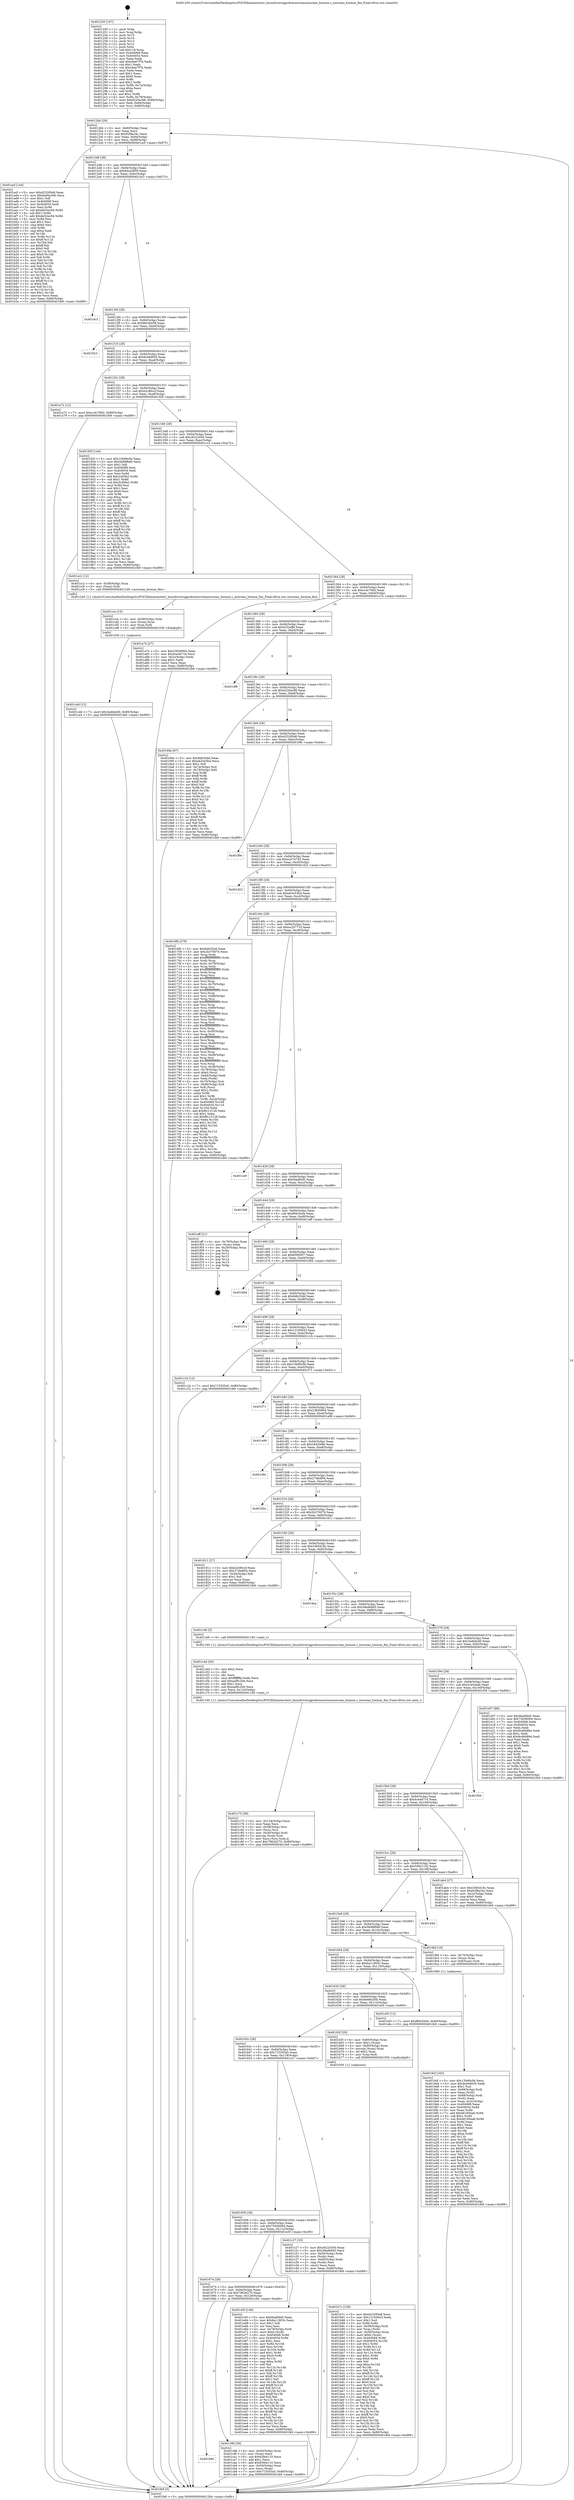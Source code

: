 digraph "0x401250" {
  label = "0x401250 (/mnt/c/Users/mathe/Desktop/tcc/POCII/binaries/extr_linuxdriversgpudrmnouveaunouveau_hwmon.c_nouveau_hwmon_fini_Final-ollvm.out::main(0))"
  labelloc = "t"
  node[shape=record]

  Entry [label="",width=0.3,height=0.3,shape=circle,fillcolor=black,style=filled]
  "0x4012bb" [label="{
     0x4012bb [29]\l
     | [instrs]\l
     &nbsp;&nbsp;0x4012bb \<+3\>: mov -0x80(%rbp),%eax\l
     &nbsp;&nbsp;0x4012be \<+2\>: mov %eax,%ecx\l
     &nbsp;&nbsp;0x4012c0 \<+6\>: sub $0x92f8a34c,%ecx\l
     &nbsp;&nbsp;0x4012c6 \<+6\>: mov %eax,-0x94(%rbp)\l
     &nbsp;&nbsp;0x4012cc \<+6\>: mov %ecx,-0x98(%rbp)\l
     &nbsp;&nbsp;0x4012d2 \<+6\>: je 0000000000401acf \<main+0x87f\>\l
  }"]
  "0x401acf" [label="{
     0x401acf [144]\l
     | [instrs]\l
     &nbsp;&nbsp;0x401acf \<+5\>: mov $0xd23295e8,%eax\l
     &nbsp;&nbsp;0x401ad4 \<+5\>: mov $0x6e66a30b,%ecx\l
     &nbsp;&nbsp;0x401ad9 \<+2\>: mov $0x1,%dl\l
     &nbsp;&nbsp;0x401adb \<+7\>: mov 0x404068,%esi\l
     &nbsp;&nbsp;0x401ae2 \<+7\>: mov 0x404054,%edi\l
     &nbsp;&nbsp;0x401ae9 \<+3\>: mov %esi,%r8d\l
     &nbsp;&nbsp;0x401aec \<+7\>: sub $0xde52ec94,%r8d\l
     &nbsp;&nbsp;0x401af3 \<+4\>: sub $0x1,%r8d\l
     &nbsp;&nbsp;0x401af7 \<+7\>: add $0xde52ec94,%r8d\l
     &nbsp;&nbsp;0x401afe \<+4\>: imul %r8d,%esi\l
     &nbsp;&nbsp;0x401b02 \<+3\>: and $0x1,%esi\l
     &nbsp;&nbsp;0x401b05 \<+3\>: cmp $0x0,%esi\l
     &nbsp;&nbsp;0x401b08 \<+4\>: sete %r9b\l
     &nbsp;&nbsp;0x401b0c \<+3\>: cmp $0xa,%edi\l
     &nbsp;&nbsp;0x401b0f \<+4\>: setl %r10b\l
     &nbsp;&nbsp;0x401b13 \<+3\>: mov %r9b,%r11b\l
     &nbsp;&nbsp;0x401b16 \<+4\>: xor $0xff,%r11b\l
     &nbsp;&nbsp;0x401b1a \<+3\>: mov %r10b,%bl\l
     &nbsp;&nbsp;0x401b1d \<+3\>: xor $0xff,%bl\l
     &nbsp;&nbsp;0x401b20 \<+3\>: xor $0x0,%dl\l
     &nbsp;&nbsp;0x401b23 \<+3\>: mov %r11b,%r14b\l
     &nbsp;&nbsp;0x401b26 \<+4\>: and $0x0,%r14b\l
     &nbsp;&nbsp;0x401b2a \<+3\>: and %dl,%r9b\l
     &nbsp;&nbsp;0x401b2d \<+3\>: mov %bl,%r15b\l
     &nbsp;&nbsp;0x401b30 \<+4\>: and $0x0,%r15b\l
     &nbsp;&nbsp;0x401b34 \<+3\>: and %dl,%r10b\l
     &nbsp;&nbsp;0x401b37 \<+3\>: or %r9b,%r14b\l
     &nbsp;&nbsp;0x401b3a \<+3\>: or %r10b,%r15b\l
     &nbsp;&nbsp;0x401b3d \<+3\>: xor %r15b,%r14b\l
     &nbsp;&nbsp;0x401b40 \<+3\>: or %bl,%r11b\l
     &nbsp;&nbsp;0x401b43 \<+4\>: xor $0xff,%r11b\l
     &nbsp;&nbsp;0x401b47 \<+3\>: or $0x0,%dl\l
     &nbsp;&nbsp;0x401b4a \<+3\>: and %dl,%r11b\l
     &nbsp;&nbsp;0x401b4d \<+3\>: or %r11b,%r14b\l
     &nbsp;&nbsp;0x401b50 \<+4\>: test $0x1,%r14b\l
     &nbsp;&nbsp;0x401b54 \<+3\>: cmovne %ecx,%eax\l
     &nbsp;&nbsp;0x401b57 \<+3\>: mov %eax,-0x80(%rbp)\l
     &nbsp;&nbsp;0x401b5a \<+5\>: jmp 0000000000401fe9 \<main+0xd99\>\l
  }"]
  "0x4012d8" [label="{
     0x4012d8 [28]\l
     | [instrs]\l
     &nbsp;&nbsp;0x4012d8 \<+5\>: jmp 00000000004012dd \<main+0x8d\>\l
     &nbsp;&nbsp;0x4012dd \<+6\>: mov -0x94(%rbp),%eax\l
     &nbsp;&nbsp;0x4012e3 \<+5\>: sub $0x94ea3859,%eax\l
     &nbsp;&nbsp;0x4012e8 \<+6\>: mov %eax,-0x9c(%rbp)\l
     &nbsp;&nbsp;0x4012ee \<+6\>: je 0000000000401dc3 \<main+0xb73\>\l
  }"]
  Exit [label="",width=0.3,height=0.3,shape=circle,fillcolor=black,style=filled,peripheries=2]
  "0x401dc3" [label="{
     0x401dc3\l
  }", style=dashed]
  "0x4012f4" [label="{
     0x4012f4 [28]\l
     | [instrs]\l
     &nbsp;&nbsp;0x4012f4 \<+5\>: jmp 00000000004012f9 \<main+0xa9\>\l
     &nbsp;&nbsp;0x4012f9 \<+6\>: mov -0x94(%rbp),%eax\l
     &nbsp;&nbsp;0x4012ff \<+5\>: sub $0x98c3b458,%eax\l
     &nbsp;&nbsp;0x401304 \<+6\>: mov %eax,-0xa0(%rbp)\l
     &nbsp;&nbsp;0x40130a \<+6\>: je 0000000000401923 \<main+0x6d3\>\l
  }"]
  "0x401cdd" [label="{
     0x401cdd [12]\l
     | [instrs]\l
     &nbsp;&nbsp;0x401cdd \<+7\>: movl $0x3a4bdcd0,-0x80(%rbp)\l
     &nbsp;&nbsp;0x401ce4 \<+5\>: jmp 0000000000401fe9 \<main+0xd99\>\l
  }"]
  "0x401923" [label="{
     0x401923\l
  }", style=dashed]
  "0x401310" [label="{
     0x401310 [28]\l
     | [instrs]\l
     &nbsp;&nbsp;0x401310 \<+5\>: jmp 0000000000401315 \<main+0xc5\>\l
     &nbsp;&nbsp;0x401315 \<+6\>: mov -0x94(%rbp),%eax\l
     &nbsp;&nbsp;0x40131b \<+5\>: sub $0x9ce9d930,%eax\l
     &nbsp;&nbsp;0x401320 \<+6\>: mov %eax,-0xa4(%rbp)\l
     &nbsp;&nbsp;0x401326 \<+6\>: je 0000000000401a72 \<main+0x822\>\l
  }"]
  "0x401cce" [label="{
     0x401cce [15]\l
     | [instrs]\l
     &nbsp;&nbsp;0x401cce \<+4\>: mov -0x58(%rbp),%rax\l
     &nbsp;&nbsp;0x401cd2 \<+3\>: mov (%rax),%rax\l
     &nbsp;&nbsp;0x401cd5 \<+3\>: mov %rax,%rdi\l
     &nbsp;&nbsp;0x401cd8 \<+5\>: call 0000000000401030 \<free@plt\>\l
     | [calls]\l
     &nbsp;&nbsp;0x401030 \{1\} (unknown)\l
  }"]
  "0x401a72" [label="{
     0x401a72 [12]\l
     | [instrs]\l
     &nbsp;&nbsp;0x401a72 \<+7\>: movl $0xcc4c7682,-0x80(%rbp)\l
     &nbsp;&nbsp;0x401a79 \<+5\>: jmp 0000000000401fe9 \<main+0xd99\>\l
  }"]
  "0x40132c" [label="{
     0x40132c [28]\l
     | [instrs]\l
     &nbsp;&nbsp;0x40132c \<+5\>: jmp 0000000000401331 \<main+0xe1\>\l
     &nbsp;&nbsp;0x401331 \<+6\>: mov -0x94(%rbp),%eax\l
     &nbsp;&nbsp;0x401337 \<+5\>: sub $0xb2c80ccf,%eax\l
     &nbsp;&nbsp;0x40133c \<+6\>: mov %eax,-0xa8(%rbp)\l
     &nbsp;&nbsp;0x401342 \<+6\>: je 000000000040192f \<main+0x6df\>\l
  }"]
  "0x401690" [label="{
     0x401690\l
  }", style=dashed]
  "0x40192f" [label="{
     0x40192f [144]\l
     | [instrs]\l
     &nbsp;&nbsp;0x40192f \<+5\>: mov $0x13b99c0b,%eax\l
     &nbsp;&nbsp;0x401934 \<+5\>: mov $0x5b99fb66,%ecx\l
     &nbsp;&nbsp;0x401939 \<+2\>: mov $0x1,%dl\l
     &nbsp;&nbsp;0x40193b \<+7\>: mov 0x404068,%esi\l
     &nbsp;&nbsp;0x401942 \<+7\>: mov 0x404054,%edi\l
     &nbsp;&nbsp;0x401949 \<+3\>: mov %esi,%r8d\l
     &nbsp;&nbsp;0x40194c \<+7\>: add $0x2cd5fa2,%r8d\l
     &nbsp;&nbsp;0x401953 \<+4\>: sub $0x1,%r8d\l
     &nbsp;&nbsp;0x401957 \<+7\>: sub $0x2cd5fa2,%r8d\l
     &nbsp;&nbsp;0x40195e \<+4\>: imul %r8d,%esi\l
     &nbsp;&nbsp;0x401962 \<+3\>: and $0x1,%esi\l
     &nbsp;&nbsp;0x401965 \<+3\>: cmp $0x0,%esi\l
     &nbsp;&nbsp;0x401968 \<+4\>: sete %r9b\l
     &nbsp;&nbsp;0x40196c \<+3\>: cmp $0xa,%edi\l
     &nbsp;&nbsp;0x40196f \<+4\>: setl %r10b\l
     &nbsp;&nbsp;0x401973 \<+3\>: mov %r9b,%r11b\l
     &nbsp;&nbsp;0x401976 \<+4\>: xor $0xff,%r11b\l
     &nbsp;&nbsp;0x40197a \<+3\>: mov %r10b,%bl\l
     &nbsp;&nbsp;0x40197d \<+3\>: xor $0xff,%bl\l
     &nbsp;&nbsp;0x401980 \<+3\>: xor $0x1,%dl\l
     &nbsp;&nbsp;0x401983 \<+3\>: mov %r11b,%r14b\l
     &nbsp;&nbsp;0x401986 \<+4\>: and $0xff,%r14b\l
     &nbsp;&nbsp;0x40198a \<+3\>: and %dl,%r9b\l
     &nbsp;&nbsp;0x40198d \<+3\>: mov %bl,%r15b\l
     &nbsp;&nbsp;0x401990 \<+4\>: and $0xff,%r15b\l
     &nbsp;&nbsp;0x401994 \<+3\>: and %dl,%r10b\l
     &nbsp;&nbsp;0x401997 \<+3\>: or %r9b,%r14b\l
     &nbsp;&nbsp;0x40199a \<+3\>: or %r10b,%r15b\l
     &nbsp;&nbsp;0x40199d \<+3\>: xor %r15b,%r14b\l
     &nbsp;&nbsp;0x4019a0 \<+3\>: or %bl,%r11b\l
     &nbsp;&nbsp;0x4019a3 \<+4\>: xor $0xff,%r11b\l
     &nbsp;&nbsp;0x4019a7 \<+3\>: or $0x1,%dl\l
     &nbsp;&nbsp;0x4019aa \<+3\>: and %dl,%r11b\l
     &nbsp;&nbsp;0x4019ad \<+3\>: or %r11b,%r14b\l
     &nbsp;&nbsp;0x4019b0 \<+4\>: test $0x1,%r14b\l
     &nbsp;&nbsp;0x4019b4 \<+3\>: cmovne %ecx,%eax\l
     &nbsp;&nbsp;0x4019b7 \<+3\>: mov %eax,-0x80(%rbp)\l
     &nbsp;&nbsp;0x4019ba \<+5\>: jmp 0000000000401fe9 \<main+0xd99\>\l
  }"]
  "0x401348" [label="{
     0x401348 [28]\l
     | [instrs]\l
     &nbsp;&nbsp;0x401348 \<+5\>: jmp 000000000040134d \<main+0xfd\>\l
     &nbsp;&nbsp;0x40134d \<+6\>: mov -0x94(%rbp),%eax\l
     &nbsp;&nbsp;0x401353 \<+5\>: sub $0xc6223450,%eax\l
     &nbsp;&nbsp;0x401358 \<+6\>: mov %eax,-0xac(%rbp)\l
     &nbsp;&nbsp;0x40135e \<+6\>: je 0000000000401cc2 \<main+0xa72\>\l
  }"]
  "0x401c9b" [label="{
     0x401c9b [39]\l
     | [instrs]\l
     &nbsp;&nbsp;0x401c9b \<+4\>: mov -0x50(%rbp),%rax\l
     &nbsp;&nbsp;0x401c9f \<+2\>: mov (%rax),%ecx\l
     &nbsp;&nbsp;0x401ca1 \<+6\>: sub $0x63fe4110,%ecx\l
     &nbsp;&nbsp;0x401ca7 \<+3\>: add $0x1,%ecx\l
     &nbsp;&nbsp;0x401caa \<+6\>: add $0x63fe4110,%ecx\l
     &nbsp;&nbsp;0x401cb0 \<+4\>: mov -0x50(%rbp),%rax\l
     &nbsp;&nbsp;0x401cb4 \<+2\>: mov %ecx,(%rax)\l
     &nbsp;&nbsp;0x401cb6 \<+7\>: movl $0x715555a5,-0x80(%rbp)\l
     &nbsp;&nbsp;0x401cbd \<+5\>: jmp 0000000000401fe9 \<main+0xd99\>\l
  }"]
  "0x401cc2" [label="{
     0x401cc2 [12]\l
     | [instrs]\l
     &nbsp;&nbsp;0x401cc2 \<+4\>: mov -0x58(%rbp),%rax\l
     &nbsp;&nbsp;0x401cc6 \<+3\>: mov (%rax),%rdi\l
     &nbsp;&nbsp;0x401cc9 \<+5\>: call 0000000000401240 \<nouveau_hwmon_fini\>\l
     | [calls]\l
     &nbsp;&nbsp;0x401240 \{1\} (/mnt/c/Users/mathe/Desktop/tcc/POCII/binaries/extr_linuxdriversgpudrmnouveaunouveau_hwmon.c_nouveau_hwmon_fini_Final-ollvm.out::nouveau_hwmon_fini)\l
  }"]
  "0x401364" [label="{
     0x401364 [28]\l
     | [instrs]\l
     &nbsp;&nbsp;0x401364 \<+5\>: jmp 0000000000401369 \<main+0x119\>\l
     &nbsp;&nbsp;0x401369 \<+6\>: mov -0x94(%rbp),%eax\l
     &nbsp;&nbsp;0x40136f \<+5\>: sub $0xcc4c7682,%eax\l
     &nbsp;&nbsp;0x401374 \<+6\>: mov %eax,-0xb0(%rbp)\l
     &nbsp;&nbsp;0x40137a \<+6\>: je 0000000000401a7e \<main+0x82e\>\l
  }"]
  "0x401674" [label="{
     0x401674 [28]\l
     | [instrs]\l
     &nbsp;&nbsp;0x401674 \<+5\>: jmp 0000000000401679 \<main+0x429\>\l
     &nbsp;&nbsp;0x401679 \<+6\>: mov -0x94(%rbp),%eax\l
     &nbsp;&nbsp;0x40167f \<+5\>: sub $0x7963d270,%eax\l
     &nbsp;&nbsp;0x401684 \<+6\>: mov %eax,-0x120(%rbp)\l
     &nbsp;&nbsp;0x40168a \<+6\>: je 0000000000401c9b \<main+0xa4b\>\l
  }"]
  "0x401a7e" [label="{
     0x401a7e [27]\l
     | [instrs]\l
     &nbsp;&nbsp;0x401a7e \<+5\>: mov $0x2383690d,%eax\l
     &nbsp;&nbsp;0x401a83 \<+5\>: mov $0x4ce4d716,%ecx\l
     &nbsp;&nbsp;0x401a88 \<+3\>: mov -0x2c(%rbp),%edx\l
     &nbsp;&nbsp;0x401a8b \<+3\>: cmp $0x1,%edx\l
     &nbsp;&nbsp;0x401a8e \<+3\>: cmovl %ecx,%eax\l
     &nbsp;&nbsp;0x401a91 \<+3\>: mov %eax,-0x80(%rbp)\l
     &nbsp;&nbsp;0x401a94 \<+5\>: jmp 0000000000401fe9 \<main+0xd99\>\l
  }"]
  "0x401380" [label="{
     0x401380 [28]\l
     | [instrs]\l
     &nbsp;&nbsp;0x401380 \<+5\>: jmp 0000000000401385 \<main+0x135\>\l
     &nbsp;&nbsp;0x401385 \<+6\>: mov -0x94(%rbp),%eax\l
     &nbsp;&nbsp;0x40138b \<+5\>: sub $0xd1f2effe,%eax\l
     &nbsp;&nbsp;0x401390 \<+6\>: mov %eax,-0xb4(%rbp)\l
     &nbsp;&nbsp;0x401396 \<+6\>: je 0000000000401df6 \<main+0xba6\>\l
  }"]
  "0x401e5f" [label="{
     0x401e5f [148]\l
     | [instrs]\l
     &nbsp;&nbsp;0x401e5f \<+5\>: mov $0xf4adf4d5,%eax\l
     &nbsp;&nbsp;0x401e64 \<+5\>: mov $0x6a11903c,%ecx\l
     &nbsp;&nbsp;0x401e69 \<+2\>: mov $0x1,%dl\l
     &nbsp;&nbsp;0x401e6b \<+2\>: xor %esi,%esi\l
     &nbsp;&nbsp;0x401e6d \<+4\>: mov -0x78(%rbp),%rdi\l
     &nbsp;&nbsp;0x401e71 \<+6\>: movl $0x0,(%rdi)\l
     &nbsp;&nbsp;0x401e77 \<+8\>: mov 0x404068,%r8d\l
     &nbsp;&nbsp;0x401e7f \<+8\>: mov 0x404054,%r9d\l
     &nbsp;&nbsp;0x401e87 \<+3\>: sub $0x1,%esi\l
     &nbsp;&nbsp;0x401e8a \<+3\>: mov %r8d,%r10d\l
     &nbsp;&nbsp;0x401e8d \<+3\>: add %esi,%r10d\l
     &nbsp;&nbsp;0x401e90 \<+4\>: imul %r10d,%r8d\l
     &nbsp;&nbsp;0x401e94 \<+4\>: and $0x1,%r8d\l
     &nbsp;&nbsp;0x401e98 \<+4\>: cmp $0x0,%r8d\l
     &nbsp;&nbsp;0x401e9c \<+4\>: sete %r11b\l
     &nbsp;&nbsp;0x401ea0 \<+4\>: cmp $0xa,%r9d\l
     &nbsp;&nbsp;0x401ea4 \<+3\>: setl %bl\l
     &nbsp;&nbsp;0x401ea7 \<+3\>: mov %r11b,%r14b\l
     &nbsp;&nbsp;0x401eaa \<+4\>: xor $0xff,%r14b\l
     &nbsp;&nbsp;0x401eae \<+3\>: mov %bl,%r15b\l
     &nbsp;&nbsp;0x401eb1 \<+4\>: xor $0xff,%r15b\l
     &nbsp;&nbsp;0x401eb5 \<+3\>: xor $0x1,%dl\l
     &nbsp;&nbsp;0x401eb8 \<+3\>: mov %r14b,%r12b\l
     &nbsp;&nbsp;0x401ebb \<+4\>: and $0xff,%r12b\l
     &nbsp;&nbsp;0x401ebf \<+3\>: and %dl,%r11b\l
     &nbsp;&nbsp;0x401ec2 \<+3\>: mov %r15b,%r13b\l
     &nbsp;&nbsp;0x401ec5 \<+4\>: and $0xff,%r13b\l
     &nbsp;&nbsp;0x401ec9 \<+2\>: and %dl,%bl\l
     &nbsp;&nbsp;0x401ecb \<+3\>: or %r11b,%r12b\l
     &nbsp;&nbsp;0x401ece \<+3\>: or %bl,%r13b\l
     &nbsp;&nbsp;0x401ed1 \<+3\>: xor %r13b,%r12b\l
     &nbsp;&nbsp;0x401ed4 \<+3\>: or %r15b,%r14b\l
     &nbsp;&nbsp;0x401ed7 \<+4\>: xor $0xff,%r14b\l
     &nbsp;&nbsp;0x401edb \<+3\>: or $0x1,%dl\l
     &nbsp;&nbsp;0x401ede \<+3\>: and %dl,%r14b\l
     &nbsp;&nbsp;0x401ee1 \<+3\>: or %r14b,%r12b\l
     &nbsp;&nbsp;0x401ee4 \<+4\>: test $0x1,%r12b\l
     &nbsp;&nbsp;0x401ee8 \<+3\>: cmovne %ecx,%eax\l
     &nbsp;&nbsp;0x401eeb \<+3\>: mov %eax,-0x80(%rbp)\l
     &nbsp;&nbsp;0x401eee \<+5\>: jmp 0000000000401fe9 \<main+0xd99\>\l
  }"]
  "0x401df6" [label="{
     0x401df6\l
  }", style=dashed]
  "0x40139c" [label="{
     0x40139c [28]\l
     | [instrs]\l
     &nbsp;&nbsp;0x40139c \<+5\>: jmp 00000000004013a1 \<main+0x151\>\l
     &nbsp;&nbsp;0x4013a1 \<+6\>: mov -0x94(%rbp),%eax\l
     &nbsp;&nbsp;0x4013a7 \<+5\>: sub $0xd220ac98,%eax\l
     &nbsp;&nbsp;0x4013ac \<+6\>: mov %eax,-0xb8(%rbp)\l
     &nbsp;&nbsp;0x4013b2 \<+6\>: je 000000000040169a \<main+0x44a\>\l
  }"]
  "0x401c75" [label="{
     0x401c75 [38]\l
     | [instrs]\l
     &nbsp;&nbsp;0x401c75 \<+6\>: mov -0x124(%rbp),%ecx\l
     &nbsp;&nbsp;0x401c7b \<+3\>: imul %eax,%ecx\l
     &nbsp;&nbsp;0x401c7e \<+4\>: mov -0x58(%rbp),%rsi\l
     &nbsp;&nbsp;0x401c82 \<+3\>: mov (%rsi),%rsi\l
     &nbsp;&nbsp;0x401c85 \<+4\>: mov -0x50(%rbp),%rdi\l
     &nbsp;&nbsp;0x401c89 \<+3\>: movslq (%rdi),%rdi\l
     &nbsp;&nbsp;0x401c8c \<+3\>: mov %ecx,(%rsi,%rdi,4)\l
     &nbsp;&nbsp;0x401c8f \<+7\>: movl $0x7963d270,-0x80(%rbp)\l
     &nbsp;&nbsp;0x401c96 \<+5\>: jmp 0000000000401fe9 \<main+0xd99\>\l
  }"]
  "0x40169a" [label="{
     0x40169a [97]\l
     | [instrs]\l
     &nbsp;&nbsp;0x40169a \<+5\>: mov $0x8db35dd,%eax\l
     &nbsp;&nbsp;0x40169f \<+5\>: mov $0xeb3c03b4,%ecx\l
     &nbsp;&nbsp;0x4016a4 \<+2\>: mov $0x1,%dl\l
     &nbsp;&nbsp;0x4016a6 \<+4\>: mov -0x7a(%rbp),%sil\l
     &nbsp;&nbsp;0x4016aa \<+4\>: mov -0x79(%rbp),%dil\l
     &nbsp;&nbsp;0x4016ae \<+3\>: mov %sil,%r8b\l
     &nbsp;&nbsp;0x4016b1 \<+4\>: xor $0xff,%r8b\l
     &nbsp;&nbsp;0x4016b5 \<+3\>: mov %dil,%r9b\l
     &nbsp;&nbsp;0x4016b8 \<+4\>: xor $0xff,%r9b\l
     &nbsp;&nbsp;0x4016bc \<+3\>: xor $0x0,%dl\l
     &nbsp;&nbsp;0x4016bf \<+3\>: mov %r8b,%r10b\l
     &nbsp;&nbsp;0x4016c2 \<+4\>: and $0x0,%r10b\l
     &nbsp;&nbsp;0x4016c6 \<+3\>: and %dl,%sil\l
     &nbsp;&nbsp;0x4016c9 \<+3\>: mov %r9b,%r11b\l
     &nbsp;&nbsp;0x4016cc \<+4\>: and $0x0,%r11b\l
     &nbsp;&nbsp;0x4016d0 \<+3\>: and %dl,%dil\l
     &nbsp;&nbsp;0x4016d3 \<+3\>: or %sil,%r10b\l
     &nbsp;&nbsp;0x4016d6 \<+3\>: or %dil,%r11b\l
     &nbsp;&nbsp;0x4016d9 \<+3\>: xor %r11b,%r10b\l
     &nbsp;&nbsp;0x4016dc \<+3\>: or %r9b,%r8b\l
     &nbsp;&nbsp;0x4016df \<+4\>: xor $0xff,%r8b\l
     &nbsp;&nbsp;0x4016e3 \<+3\>: or $0x0,%dl\l
     &nbsp;&nbsp;0x4016e6 \<+3\>: and %dl,%r8b\l
     &nbsp;&nbsp;0x4016e9 \<+3\>: or %r8b,%r10b\l
     &nbsp;&nbsp;0x4016ec \<+4\>: test $0x1,%r10b\l
     &nbsp;&nbsp;0x4016f0 \<+3\>: cmovne %ecx,%eax\l
     &nbsp;&nbsp;0x4016f3 \<+3\>: mov %eax,-0x80(%rbp)\l
     &nbsp;&nbsp;0x4016f6 \<+5\>: jmp 0000000000401fe9 \<main+0xd99\>\l
  }"]
  "0x4013b8" [label="{
     0x4013b8 [28]\l
     | [instrs]\l
     &nbsp;&nbsp;0x4013b8 \<+5\>: jmp 00000000004013bd \<main+0x16d\>\l
     &nbsp;&nbsp;0x4013bd \<+6\>: mov -0x94(%rbp),%eax\l
     &nbsp;&nbsp;0x4013c3 \<+5\>: sub $0xd23295e8,%eax\l
     &nbsp;&nbsp;0x4013c8 \<+6\>: mov %eax,-0xbc(%rbp)\l
     &nbsp;&nbsp;0x4013ce \<+6\>: je 0000000000401f9e \<main+0xd4e\>\l
  }"]
  "0x401fe9" [label="{
     0x401fe9 [5]\l
     | [instrs]\l
     &nbsp;&nbsp;0x401fe9 \<+5\>: jmp 00000000004012bb \<main+0x6b\>\l
  }"]
  "0x401250" [label="{
     0x401250 [107]\l
     | [instrs]\l
     &nbsp;&nbsp;0x401250 \<+1\>: push %rbp\l
     &nbsp;&nbsp;0x401251 \<+3\>: mov %rsp,%rbp\l
     &nbsp;&nbsp;0x401254 \<+2\>: push %r15\l
     &nbsp;&nbsp;0x401256 \<+2\>: push %r14\l
     &nbsp;&nbsp;0x401258 \<+2\>: push %r13\l
     &nbsp;&nbsp;0x40125a \<+2\>: push %r12\l
     &nbsp;&nbsp;0x40125c \<+1\>: push %rbx\l
     &nbsp;&nbsp;0x40125d \<+7\>: sub $0x118,%rsp\l
     &nbsp;&nbsp;0x401264 \<+7\>: mov 0x404068,%eax\l
     &nbsp;&nbsp;0x40126b \<+7\>: mov 0x404054,%ecx\l
     &nbsp;&nbsp;0x401272 \<+2\>: mov %eax,%edx\l
     &nbsp;&nbsp;0x401274 \<+6\>: add $0xcbee7f7b,%edx\l
     &nbsp;&nbsp;0x40127a \<+3\>: sub $0x1,%edx\l
     &nbsp;&nbsp;0x40127d \<+6\>: sub $0xcbee7f7b,%edx\l
     &nbsp;&nbsp;0x401283 \<+3\>: imul %edx,%eax\l
     &nbsp;&nbsp;0x401286 \<+3\>: and $0x1,%eax\l
     &nbsp;&nbsp;0x401289 \<+3\>: cmp $0x0,%eax\l
     &nbsp;&nbsp;0x40128c \<+4\>: sete %r8b\l
     &nbsp;&nbsp;0x401290 \<+4\>: and $0x1,%r8b\l
     &nbsp;&nbsp;0x401294 \<+4\>: mov %r8b,-0x7a(%rbp)\l
     &nbsp;&nbsp;0x401298 \<+3\>: cmp $0xa,%ecx\l
     &nbsp;&nbsp;0x40129b \<+4\>: setl %r8b\l
     &nbsp;&nbsp;0x40129f \<+4\>: and $0x1,%r8b\l
     &nbsp;&nbsp;0x4012a3 \<+4\>: mov %r8b,-0x79(%rbp)\l
     &nbsp;&nbsp;0x4012a7 \<+7\>: movl $0xd220ac98,-0x80(%rbp)\l
     &nbsp;&nbsp;0x4012ae \<+6\>: mov %edi,-0x84(%rbp)\l
     &nbsp;&nbsp;0x4012b4 \<+7\>: mov %rsi,-0x90(%rbp)\l
  }"]
  "0x401c4d" [label="{
     0x401c4d [40]\l
     | [instrs]\l
     &nbsp;&nbsp;0x401c4d \<+5\>: mov $0x2,%ecx\l
     &nbsp;&nbsp;0x401c52 \<+1\>: cltd\l
     &nbsp;&nbsp;0x401c53 \<+2\>: idiv %ecx\l
     &nbsp;&nbsp;0x401c55 \<+6\>: imul $0xfffffffe,%edx,%ecx\l
     &nbsp;&nbsp;0x401c5b \<+6\>: add $0xeaf9c2bb,%ecx\l
     &nbsp;&nbsp;0x401c61 \<+3\>: add $0x1,%ecx\l
     &nbsp;&nbsp;0x401c64 \<+6\>: sub $0xeaf9c2bb,%ecx\l
     &nbsp;&nbsp;0x401c6a \<+6\>: mov %ecx,-0x124(%rbp)\l
     &nbsp;&nbsp;0x401c70 \<+5\>: call 0000000000401160 \<next_i\>\l
     | [calls]\l
     &nbsp;&nbsp;0x401160 \{1\} (/mnt/c/Users/mathe/Desktop/tcc/POCII/binaries/extr_linuxdriversgpudrmnouveaunouveau_hwmon.c_nouveau_hwmon_fini_Final-ollvm.out::next_i)\l
  }"]
  "0x401f9e" [label="{
     0x401f9e\l
  }", style=dashed]
  "0x4013d4" [label="{
     0x4013d4 [28]\l
     | [instrs]\l
     &nbsp;&nbsp;0x4013d4 \<+5\>: jmp 00000000004013d9 \<main+0x189\>\l
     &nbsp;&nbsp;0x4013d9 \<+6\>: mov -0x94(%rbp),%eax\l
     &nbsp;&nbsp;0x4013df \<+5\>: sub $0xe2e7b745,%eax\l
     &nbsp;&nbsp;0x4013e4 \<+6\>: mov %eax,-0xc0(%rbp)\l
     &nbsp;&nbsp;0x4013ea \<+6\>: je 0000000000401d23 \<main+0xad3\>\l
  }"]
  "0x401658" [label="{
     0x401658 [28]\l
     | [instrs]\l
     &nbsp;&nbsp;0x401658 \<+5\>: jmp 000000000040165d \<main+0x40d\>\l
     &nbsp;&nbsp;0x40165d \<+6\>: mov -0x94(%rbp),%eax\l
     &nbsp;&nbsp;0x401663 \<+5\>: sub $0x75d36004,%eax\l
     &nbsp;&nbsp;0x401668 \<+6\>: mov %eax,-0x11c(%rbp)\l
     &nbsp;&nbsp;0x40166e \<+6\>: je 0000000000401e5f \<main+0xc0f\>\l
  }"]
  "0x401d23" [label="{
     0x401d23\l
  }", style=dashed]
  "0x4013f0" [label="{
     0x4013f0 [28]\l
     | [instrs]\l
     &nbsp;&nbsp;0x4013f0 \<+5\>: jmp 00000000004013f5 \<main+0x1a5\>\l
     &nbsp;&nbsp;0x4013f5 \<+6\>: mov -0x94(%rbp),%eax\l
     &nbsp;&nbsp;0x4013fb \<+5\>: sub $0xeb3c03b4,%eax\l
     &nbsp;&nbsp;0x401400 \<+6\>: mov %eax,-0xc4(%rbp)\l
     &nbsp;&nbsp;0x401406 \<+6\>: je 00000000004016fb \<main+0x4ab\>\l
  }"]
  "0x401c27" [label="{
     0x401c27 [33]\l
     | [instrs]\l
     &nbsp;&nbsp;0x401c27 \<+5\>: mov $0xc6223450,%eax\l
     &nbsp;&nbsp;0x401c2c \<+5\>: mov $0x39ed6945,%ecx\l
     &nbsp;&nbsp;0x401c31 \<+4\>: mov -0x50(%rbp),%rdx\l
     &nbsp;&nbsp;0x401c35 \<+2\>: mov (%rdx),%esi\l
     &nbsp;&nbsp;0x401c37 \<+4\>: mov -0x60(%rbp),%rdx\l
     &nbsp;&nbsp;0x401c3b \<+2\>: cmp (%rdx),%esi\l
     &nbsp;&nbsp;0x401c3d \<+3\>: cmovl %ecx,%eax\l
     &nbsp;&nbsp;0x401c40 \<+3\>: mov %eax,-0x80(%rbp)\l
     &nbsp;&nbsp;0x401c43 \<+5\>: jmp 0000000000401fe9 \<main+0xd99\>\l
  }"]
  "0x4016fb" [label="{
     0x4016fb [278]\l
     | [instrs]\l
     &nbsp;&nbsp;0x4016fb \<+5\>: mov $0x8db35dd,%eax\l
     &nbsp;&nbsp;0x401700 \<+5\>: mov $0x2b370076,%ecx\l
     &nbsp;&nbsp;0x401705 \<+3\>: mov %rsp,%rdx\l
     &nbsp;&nbsp;0x401708 \<+4\>: add $0xfffffffffffffff0,%rdx\l
     &nbsp;&nbsp;0x40170c \<+3\>: mov %rdx,%rsp\l
     &nbsp;&nbsp;0x40170f \<+4\>: mov %rdx,-0x78(%rbp)\l
     &nbsp;&nbsp;0x401713 \<+3\>: mov %rsp,%rdx\l
     &nbsp;&nbsp;0x401716 \<+4\>: add $0xfffffffffffffff0,%rdx\l
     &nbsp;&nbsp;0x40171a \<+3\>: mov %rdx,%rsp\l
     &nbsp;&nbsp;0x40171d \<+3\>: mov %rsp,%rsi\l
     &nbsp;&nbsp;0x401720 \<+4\>: add $0xfffffffffffffff0,%rsi\l
     &nbsp;&nbsp;0x401724 \<+3\>: mov %rsi,%rsp\l
     &nbsp;&nbsp;0x401727 \<+4\>: mov %rsi,-0x70(%rbp)\l
     &nbsp;&nbsp;0x40172b \<+3\>: mov %rsp,%rsi\l
     &nbsp;&nbsp;0x40172e \<+4\>: add $0xfffffffffffffff0,%rsi\l
     &nbsp;&nbsp;0x401732 \<+3\>: mov %rsi,%rsp\l
     &nbsp;&nbsp;0x401735 \<+4\>: mov %rsi,-0x68(%rbp)\l
     &nbsp;&nbsp;0x401739 \<+3\>: mov %rsp,%rsi\l
     &nbsp;&nbsp;0x40173c \<+4\>: add $0xfffffffffffffff0,%rsi\l
     &nbsp;&nbsp;0x401740 \<+3\>: mov %rsi,%rsp\l
     &nbsp;&nbsp;0x401743 \<+4\>: mov %rsi,-0x60(%rbp)\l
     &nbsp;&nbsp;0x401747 \<+3\>: mov %rsp,%rsi\l
     &nbsp;&nbsp;0x40174a \<+4\>: add $0xfffffffffffffff0,%rsi\l
     &nbsp;&nbsp;0x40174e \<+3\>: mov %rsi,%rsp\l
     &nbsp;&nbsp;0x401751 \<+4\>: mov %rsi,-0x58(%rbp)\l
     &nbsp;&nbsp;0x401755 \<+3\>: mov %rsp,%rsi\l
     &nbsp;&nbsp;0x401758 \<+4\>: add $0xfffffffffffffff0,%rsi\l
     &nbsp;&nbsp;0x40175c \<+3\>: mov %rsi,%rsp\l
     &nbsp;&nbsp;0x40175f \<+4\>: mov %rsi,-0x50(%rbp)\l
     &nbsp;&nbsp;0x401763 \<+3\>: mov %rsp,%rsi\l
     &nbsp;&nbsp;0x401766 \<+4\>: add $0xfffffffffffffff0,%rsi\l
     &nbsp;&nbsp;0x40176a \<+3\>: mov %rsi,%rsp\l
     &nbsp;&nbsp;0x40176d \<+4\>: mov %rsi,-0x48(%rbp)\l
     &nbsp;&nbsp;0x401771 \<+3\>: mov %rsp,%rsi\l
     &nbsp;&nbsp;0x401774 \<+4\>: add $0xfffffffffffffff0,%rsi\l
     &nbsp;&nbsp;0x401778 \<+3\>: mov %rsi,%rsp\l
     &nbsp;&nbsp;0x40177b \<+4\>: mov %rsi,-0x40(%rbp)\l
     &nbsp;&nbsp;0x40177f \<+3\>: mov %rsp,%rsi\l
     &nbsp;&nbsp;0x401782 \<+4\>: add $0xfffffffffffffff0,%rsi\l
     &nbsp;&nbsp;0x401786 \<+3\>: mov %rsi,%rsp\l
     &nbsp;&nbsp;0x401789 \<+4\>: mov %rsi,-0x38(%rbp)\l
     &nbsp;&nbsp;0x40178d \<+4\>: mov -0x78(%rbp),%rsi\l
     &nbsp;&nbsp;0x401791 \<+6\>: movl $0x0,(%rsi)\l
     &nbsp;&nbsp;0x401797 \<+6\>: mov -0x84(%rbp),%edi\l
     &nbsp;&nbsp;0x40179d \<+2\>: mov %edi,(%rdx)\l
     &nbsp;&nbsp;0x40179f \<+4\>: mov -0x70(%rbp),%rsi\l
     &nbsp;&nbsp;0x4017a3 \<+7\>: mov -0x90(%rbp),%r8\l
     &nbsp;&nbsp;0x4017aa \<+3\>: mov %r8,(%rsi)\l
     &nbsp;&nbsp;0x4017ad \<+3\>: cmpl $0x2,(%rdx)\l
     &nbsp;&nbsp;0x4017b0 \<+4\>: setne %r9b\l
     &nbsp;&nbsp;0x4017b4 \<+4\>: and $0x1,%r9b\l
     &nbsp;&nbsp;0x4017b8 \<+4\>: mov %r9b,-0x2d(%rbp)\l
     &nbsp;&nbsp;0x4017bc \<+8\>: mov 0x404068,%r10d\l
     &nbsp;&nbsp;0x4017c4 \<+8\>: mov 0x404054,%r11d\l
     &nbsp;&nbsp;0x4017cc \<+3\>: mov %r10d,%ebx\l
     &nbsp;&nbsp;0x4017cf \<+6\>: add $0xf9c13128,%ebx\l
     &nbsp;&nbsp;0x4017d5 \<+3\>: sub $0x1,%ebx\l
     &nbsp;&nbsp;0x4017d8 \<+6\>: sub $0xf9c13128,%ebx\l
     &nbsp;&nbsp;0x4017de \<+4\>: imul %ebx,%r10d\l
     &nbsp;&nbsp;0x4017e2 \<+4\>: and $0x1,%r10d\l
     &nbsp;&nbsp;0x4017e6 \<+4\>: cmp $0x0,%r10d\l
     &nbsp;&nbsp;0x4017ea \<+4\>: sete %r9b\l
     &nbsp;&nbsp;0x4017ee \<+4\>: cmp $0xa,%r11d\l
     &nbsp;&nbsp;0x4017f2 \<+4\>: setl %r14b\l
     &nbsp;&nbsp;0x4017f6 \<+3\>: mov %r9b,%r15b\l
     &nbsp;&nbsp;0x4017f9 \<+3\>: and %r14b,%r15b\l
     &nbsp;&nbsp;0x4017fc \<+3\>: xor %r14b,%r9b\l
     &nbsp;&nbsp;0x4017ff \<+3\>: or %r9b,%r15b\l
     &nbsp;&nbsp;0x401802 \<+4\>: test $0x1,%r15b\l
     &nbsp;&nbsp;0x401806 \<+3\>: cmovne %ecx,%eax\l
     &nbsp;&nbsp;0x401809 \<+3\>: mov %eax,-0x80(%rbp)\l
     &nbsp;&nbsp;0x40180c \<+5\>: jmp 0000000000401fe9 \<main+0xd99\>\l
  }"]
  "0x40140c" [label="{
     0x40140c [28]\l
     | [instrs]\l
     &nbsp;&nbsp;0x40140c \<+5\>: jmp 0000000000401411 \<main+0x1c1\>\l
     &nbsp;&nbsp;0x401411 \<+6\>: mov -0x94(%rbp),%eax\l
     &nbsp;&nbsp;0x401417 \<+5\>: sub $0xec207710,%eax\l
     &nbsp;&nbsp;0x40141c \<+6\>: mov %eax,-0xc8(%rbp)\l
     &nbsp;&nbsp;0x401422 \<+6\>: je 0000000000401ce9 \<main+0xa99\>\l
  }"]
  "0x401b7c" [label="{
     0x401b7c [159]\l
     | [instrs]\l
     &nbsp;&nbsp;0x401b7c \<+5\>: mov $0xd23295e8,%ecx\l
     &nbsp;&nbsp;0x401b81 \<+5\>: mov $0x12183643,%edx\l
     &nbsp;&nbsp;0x401b86 \<+3\>: mov $0x1,%sil\l
     &nbsp;&nbsp;0x401b89 \<+3\>: xor %r8d,%r8d\l
     &nbsp;&nbsp;0x401b8c \<+4\>: mov -0x58(%rbp),%rdi\l
     &nbsp;&nbsp;0x401b90 \<+3\>: mov %rax,(%rdi)\l
     &nbsp;&nbsp;0x401b93 \<+4\>: mov -0x50(%rbp),%rax\l
     &nbsp;&nbsp;0x401b97 \<+6\>: movl $0x0,(%rax)\l
     &nbsp;&nbsp;0x401b9d \<+8\>: mov 0x404068,%r9d\l
     &nbsp;&nbsp;0x401ba5 \<+8\>: mov 0x404054,%r10d\l
     &nbsp;&nbsp;0x401bad \<+4\>: sub $0x1,%r8d\l
     &nbsp;&nbsp;0x401bb1 \<+3\>: mov %r9d,%r11d\l
     &nbsp;&nbsp;0x401bb4 \<+3\>: add %r8d,%r11d\l
     &nbsp;&nbsp;0x401bb7 \<+4\>: imul %r11d,%r9d\l
     &nbsp;&nbsp;0x401bbb \<+4\>: and $0x1,%r9d\l
     &nbsp;&nbsp;0x401bbf \<+4\>: cmp $0x0,%r9d\l
     &nbsp;&nbsp;0x401bc3 \<+3\>: sete %bl\l
     &nbsp;&nbsp;0x401bc6 \<+4\>: cmp $0xa,%r10d\l
     &nbsp;&nbsp;0x401bca \<+4\>: setl %r14b\l
     &nbsp;&nbsp;0x401bce \<+3\>: mov %bl,%r15b\l
     &nbsp;&nbsp;0x401bd1 \<+4\>: xor $0xff,%r15b\l
     &nbsp;&nbsp;0x401bd5 \<+3\>: mov %r14b,%r12b\l
     &nbsp;&nbsp;0x401bd8 \<+4\>: xor $0xff,%r12b\l
     &nbsp;&nbsp;0x401bdc \<+4\>: xor $0x0,%sil\l
     &nbsp;&nbsp;0x401be0 \<+3\>: mov %r15b,%r13b\l
     &nbsp;&nbsp;0x401be3 \<+4\>: and $0x0,%r13b\l
     &nbsp;&nbsp;0x401be7 \<+3\>: and %sil,%bl\l
     &nbsp;&nbsp;0x401bea \<+3\>: mov %r12b,%al\l
     &nbsp;&nbsp;0x401bed \<+2\>: and $0x0,%al\l
     &nbsp;&nbsp;0x401bef \<+3\>: and %sil,%r14b\l
     &nbsp;&nbsp;0x401bf2 \<+3\>: or %bl,%r13b\l
     &nbsp;&nbsp;0x401bf5 \<+3\>: or %r14b,%al\l
     &nbsp;&nbsp;0x401bf8 \<+3\>: xor %al,%r13b\l
     &nbsp;&nbsp;0x401bfb \<+3\>: or %r12b,%r15b\l
     &nbsp;&nbsp;0x401bfe \<+4\>: xor $0xff,%r15b\l
     &nbsp;&nbsp;0x401c02 \<+4\>: or $0x0,%sil\l
     &nbsp;&nbsp;0x401c06 \<+3\>: and %sil,%r15b\l
     &nbsp;&nbsp;0x401c09 \<+3\>: or %r15b,%r13b\l
     &nbsp;&nbsp;0x401c0c \<+4\>: test $0x1,%r13b\l
     &nbsp;&nbsp;0x401c10 \<+3\>: cmovne %edx,%ecx\l
     &nbsp;&nbsp;0x401c13 \<+3\>: mov %ecx,-0x80(%rbp)\l
     &nbsp;&nbsp;0x401c16 \<+5\>: jmp 0000000000401fe9 \<main+0xd99\>\l
  }"]
  "0x40163c" [label="{
     0x40163c [28]\l
     | [instrs]\l
     &nbsp;&nbsp;0x40163c \<+5\>: jmp 0000000000401641 \<main+0x3f1\>\l
     &nbsp;&nbsp;0x401641 \<+6\>: mov -0x94(%rbp),%eax\l
     &nbsp;&nbsp;0x401647 \<+5\>: sub $0x715555a5,%eax\l
     &nbsp;&nbsp;0x40164c \<+6\>: mov %eax,-0x118(%rbp)\l
     &nbsp;&nbsp;0x401652 \<+6\>: je 0000000000401c27 \<main+0x9d7\>\l
  }"]
  "0x401ce9" [label="{
     0x401ce9\l
  }", style=dashed]
  "0x401428" [label="{
     0x401428 [28]\l
     | [instrs]\l
     &nbsp;&nbsp;0x401428 \<+5\>: jmp 000000000040142d \<main+0x1dd\>\l
     &nbsp;&nbsp;0x40142d \<+6\>: mov -0x94(%rbp),%eax\l
     &nbsp;&nbsp;0x401433 \<+5\>: sub $0xf4adf4d5,%eax\l
     &nbsp;&nbsp;0x401438 \<+6\>: mov %eax,-0xcc(%rbp)\l
     &nbsp;&nbsp;0x40143e \<+6\>: je 0000000000401fd8 \<main+0xd88\>\l
  }"]
  "0x401b5f" [label="{
     0x401b5f [29]\l
     | [instrs]\l
     &nbsp;&nbsp;0x401b5f \<+4\>: mov -0x60(%rbp),%rax\l
     &nbsp;&nbsp;0x401b63 \<+6\>: movl $0x1,(%rax)\l
     &nbsp;&nbsp;0x401b69 \<+4\>: mov -0x60(%rbp),%rax\l
     &nbsp;&nbsp;0x401b6d \<+3\>: movslq (%rax),%rax\l
     &nbsp;&nbsp;0x401b70 \<+4\>: shl $0x2,%rax\l
     &nbsp;&nbsp;0x401b74 \<+3\>: mov %rax,%rdi\l
     &nbsp;&nbsp;0x401b77 \<+5\>: call 0000000000401050 \<malloc@plt\>\l
     | [calls]\l
     &nbsp;&nbsp;0x401050 \{1\} (unknown)\l
  }"]
  "0x401fd8" [label="{
     0x401fd8\l
  }", style=dashed]
  "0x401444" [label="{
     0x401444 [28]\l
     | [instrs]\l
     &nbsp;&nbsp;0x401444 \<+5\>: jmp 0000000000401449 \<main+0x1f9\>\l
     &nbsp;&nbsp;0x401449 \<+6\>: mov -0x94(%rbp),%eax\l
     &nbsp;&nbsp;0x40144f \<+5\>: sub $0xf69c5e0e,%eax\l
     &nbsp;&nbsp;0x401454 \<+6\>: mov %eax,-0xd0(%rbp)\l
     &nbsp;&nbsp;0x40145a \<+6\>: je 0000000000401eff \<main+0xcaf\>\l
  }"]
  "0x401620" [label="{
     0x401620 [28]\l
     | [instrs]\l
     &nbsp;&nbsp;0x401620 \<+5\>: jmp 0000000000401625 \<main+0x3d5\>\l
     &nbsp;&nbsp;0x401625 \<+6\>: mov -0x94(%rbp),%eax\l
     &nbsp;&nbsp;0x40162b \<+5\>: sub $0x6e66a30b,%eax\l
     &nbsp;&nbsp;0x401630 \<+6\>: mov %eax,-0x114(%rbp)\l
     &nbsp;&nbsp;0x401636 \<+6\>: je 0000000000401b5f \<main+0x90f\>\l
  }"]
  "0x401eff" [label="{
     0x401eff [21]\l
     | [instrs]\l
     &nbsp;&nbsp;0x401eff \<+4\>: mov -0x78(%rbp),%rax\l
     &nbsp;&nbsp;0x401f03 \<+2\>: mov (%rax),%eax\l
     &nbsp;&nbsp;0x401f05 \<+4\>: lea -0x28(%rbp),%rsp\l
     &nbsp;&nbsp;0x401f09 \<+1\>: pop %rbx\l
     &nbsp;&nbsp;0x401f0a \<+2\>: pop %r12\l
     &nbsp;&nbsp;0x401f0c \<+2\>: pop %r13\l
     &nbsp;&nbsp;0x401f0e \<+2\>: pop %r14\l
     &nbsp;&nbsp;0x401f10 \<+2\>: pop %r15\l
     &nbsp;&nbsp;0x401f12 \<+1\>: pop %rbp\l
     &nbsp;&nbsp;0x401f13 \<+1\>: ret\l
  }"]
  "0x401460" [label="{
     0x401460 [28]\l
     | [instrs]\l
     &nbsp;&nbsp;0x401460 \<+5\>: jmp 0000000000401465 \<main+0x215\>\l
     &nbsp;&nbsp;0x401465 \<+6\>: mov -0x94(%rbp),%eax\l
     &nbsp;&nbsp;0x40146b \<+5\>: sub $0x8590957,%eax\l
     &nbsp;&nbsp;0x401470 \<+6\>: mov %eax,-0xd4(%rbp)\l
     &nbsp;&nbsp;0x401476 \<+6\>: je 0000000000401884 \<main+0x634\>\l
  }"]
  "0x401ef3" [label="{
     0x401ef3 [12]\l
     | [instrs]\l
     &nbsp;&nbsp;0x401ef3 \<+7\>: movl $0xf69c5e0e,-0x80(%rbp)\l
     &nbsp;&nbsp;0x401efa \<+5\>: jmp 0000000000401fe9 \<main+0xd99\>\l
  }"]
  "0x401884" [label="{
     0x401884\l
  }", style=dashed]
  "0x40147c" [label="{
     0x40147c [28]\l
     | [instrs]\l
     &nbsp;&nbsp;0x40147c \<+5\>: jmp 0000000000401481 \<main+0x231\>\l
     &nbsp;&nbsp;0x401481 \<+6\>: mov -0x94(%rbp),%eax\l
     &nbsp;&nbsp;0x401487 \<+5\>: sub $0x8db35dd,%eax\l
     &nbsp;&nbsp;0x40148c \<+6\>: mov %eax,-0xd8(%rbp)\l
     &nbsp;&nbsp;0x401492 \<+6\>: je 0000000000401f14 \<main+0xcc4\>\l
  }"]
  "0x4019cf" [label="{
     0x4019cf [163]\l
     | [instrs]\l
     &nbsp;&nbsp;0x4019cf \<+5\>: mov $0x13b99c0b,%ecx\l
     &nbsp;&nbsp;0x4019d4 \<+5\>: mov $0x9ce9d930,%edx\l
     &nbsp;&nbsp;0x4019d9 \<+3\>: mov $0x1,%sil\l
     &nbsp;&nbsp;0x4019dc \<+4\>: mov -0x68(%rbp),%rdi\l
     &nbsp;&nbsp;0x4019e0 \<+2\>: mov %eax,(%rdi)\l
     &nbsp;&nbsp;0x4019e2 \<+4\>: mov -0x68(%rbp),%rdi\l
     &nbsp;&nbsp;0x4019e6 \<+2\>: mov (%rdi),%eax\l
     &nbsp;&nbsp;0x4019e8 \<+3\>: mov %eax,-0x2c(%rbp)\l
     &nbsp;&nbsp;0x4019eb \<+7\>: mov 0x404068,%eax\l
     &nbsp;&nbsp;0x4019f2 \<+8\>: mov 0x404054,%r8d\l
     &nbsp;&nbsp;0x4019fa \<+3\>: mov %eax,%r9d\l
     &nbsp;&nbsp;0x4019fd \<+7\>: add $0xb6195ea6,%r9d\l
     &nbsp;&nbsp;0x401a04 \<+4\>: sub $0x1,%r9d\l
     &nbsp;&nbsp;0x401a08 \<+7\>: sub $0xb6195ea6,%r9d\l
     &nbsp;&nbsp;0x401a0f \<+4\>: imul %r9d,%eax\l
     &nbsp;&nbsp;0x401a13 \<+3\>: and $0x1,%eax\l
     &nbsp;&nbsp;0x401a16 \<+3\>: cmp $0x0,%eax\l
     &nbsp;&nbsp;0x401a19 \<+4\>: sete %r10b\l
     &nbsp;&nbsp;0x401a1d \<+4\>: cmp $0xa,%r8d\l
     &nbsp;&nbsp;0x401a21 \<+4\>: setl %r11b\l
     &nbsp;&nbsp;0x401a25 \<+3\>: mov %r10b,%bl\l
     &nbsp;&nbsp;0x401a28 \<+3\>: xor $0xff,%bl\l
     &nbsp;&nbsp;0x401a2b \<+3\>: mov %r11b,%r14b\l
     &nbsp;&nbsp;0x401a2e \<+4\>: xor $0xff,%r14b\l
     &nbsp;&nbsp;0x401a32 \<+4\>: xor $0x1,%sil\l
     &nbsp;&nbsp;0x401a36 \<+3\>: mov %bl,%r15b\l
     &nbsp;&nbsp;0x401a39 \<+4\>: and $0xff,%r15b\l
     &nbsp;&nbsp;0x401a3d \<+3\>: and %sil,%r10b\l
     &nbsp;&nbsp;0x401a40 \<+3\>: mov %r14b,%r12b\l
     &nbsp;&nbsp;0x401a43 \<+4\>: and $0xff,%r12b\l
     &nbsp;&nbsp;0x401a47 \<+3\>: and %sil,%r11b\l
     &nbsp;&nbsp;0x401a4a \<+3\>: or %r10b,%r15b\l
     &nbsp;&nbsp;0x401a4d \<+3\>: or %r11b,%r12b\l
     &nbsp;&nbsp;0x401a50 \<+3\>: xor %r12b,%r15b\l
     &nbsp;&nbsp;0x401a53 \<+3\>: or %r14b,%bl\l
     &nbsp;&nbsp;0x401a56 \<+3\>: xor $0xff,%bl\l
     &nbsp;&nbsp;0x401a59 \<+4\>: or $0x1,%sil\l
     &nbsp;&nbsp;0x401a5d \<+3\>: and %sil,%bl\l
     &nbsp;&nbsp;0x401a60 \<+3\>: or %bl,%r15b\l
     &nbsp;&nbsp;0x401a63 \<+4\>: test $0x1,%r15b\l
     &nbsp;&nbsp;0x401a67 \<+3\>: cmovne %edx,%ecx\l
     &nbsp;&nbsp;0x401a6a \<+3\>: mov %ecx,-0x80(%rbp)\l
     &nbsp;&nbsp;0x401a6d \<+5\>: jmp 0000000000401fe9 \<main+0xd99\>\l
  }"]
  "0x401f14" [label="{
     0x401f14\l
  }", style=dashed]
  "0x401498" [label="{
     0x401498 [28]\l
     | [instrs]\l
     &nbsp;&nbsp;0x401498 \<+5\>: jmp 000000000040149d \<main+0x24d\>\l
     &nbsp;&nbsp;0x40149d \<+6\>: mov -0x94(%rbp),%eax\l
     &nbsp;&nbsp;0x4014a3 \<+5\>: sub $0x12183643,%eax\l
     &nbsp;&nbsp;0x4014a8 \<+6\>: mov %eax,-0xdc(%rbp)\l
     &nbsp;&nbsp;0x4014ae \<+6\>: je 0000000000401c1b \<main+0x9cb\>\l
  }"]
  "0x401604" [label="{
     0x401604 [28]\l
     | [instrs]\l
     &nbsp;&nbsp;0x401604 \<+5\>: jmp 0000000000401609 \<main+0x3b9\>\l
     &nbsp;&nbsp;0x401609 \<+6\>: mov -0x94(%rbp),%eax\l
     &nbsp;&nbsp;0x40160f \<+5\>: sub $0x6a11903c,%eax\l
     &nbsp;&nbsp;0x401614 \<+6\>: mov %eax,-0x110(%rbp)\l
     &nbsp;&nbsp;0x40161a \<+6\>: je 0000000000401ef3 \<main+0xca3\>\l
  }"]
  "0x401c1b" [label="{
     0x401c1b [12]\l
     | [instrs]\l
     &nbsp;&nbsp;0x401c1b \<+7\>: movl $0x715555a5,-0x80(%rbp)\l
     &nbsp;&nbsp;0x401c22 \<+5\>: jmp 0000000000401fe9 \<main+0xd99\>\l
  }"]
  "0x4014b4" [label="{
     0x4014b4 [28]\l
     | [instrs]\l
     &nbsp;&nbsp;0x4014b4 \<+5\>: jmp 00000000004014b9 \<main+0x269\>\l
     &nbsp;&nbsp;0x4014b9 \<+6\>: mov -0x94(%rbp),%eax\l
     &nbsp;&nbsp;0x4014bf \<+5\>: sub $0x13b99c0b,%eax\l
     &nbsp;&nbsp;0x4014c4 \<+6\>: mov %eax,-0xe0(%rbp)\l
     &nbsp;&nbsp;0x4014ca \<+6\>: je 0000000000401f71 \<main+0xd21\>\l
  }"]
  "0x4019bf" [label="{
     0x4019bf [16]\l
     | [instrs]\l
     &nbsp;&nbsp;0x4019bf \<+4\>: mov -0x70(%rbp),%rax\l
     &nbsp;&nbsp;0x4019c3 \<+3\>: mov (%rax),%rax\l
     &nbsp;&nbsp;0x4019c6 \<+4\>: mov 0x8(%rax),%rdi\l
     &nbsp;&nbsp;0x4019ca \<+5\>: call 0000000000401060 \<atoi@plt\>\l
     | [calls]\l
     &nbsp;&nbsp;0x401060 \{1\} (unknown)\l
  }"]
  "0x401f71" [label="{
     0x401f71\l
  }", style=dashed]
  "0x4014d0" [label="{
     0x4014d0 [28]\l
     | [instrs]\l
     &nbsp;&nbsp;0x4014d0 \<+5\>: jmp 00000000004014d5 \<main+0x285\>\l
     &nbsp;&nbsp;0x4014d5 \<+6\>: mov -0x94(%rbp),%eax\l
     &nbsp;&nbsp;0x4014db \<+5\>: sub $0x2383690d,%eax\l
     &nbsp;&nbsp;0x4014e0 \<+6\>: mov %eax,-0xe4(%rbp)\l
     &nbsp;&nbsp;0x4014e6 \<+6\>: je 0000000000401a99 \<main+0x849\>\l
  }"]
  "0x4015e8" [label="{
     0x4015e8 [28]\l
     | [instrs]\l
     &nbsp;&nbsp;0x4015e8 \<+5\>: jmp 00000000004015ed \<main+0x39d\>\l
     &nbsp;&nbsp;0x4015ed \<+6\>: mov -0x94(%rbp),%eax\l
     &nbsp;&nbsp;0x4015f3 \<+5\>: sub $0x5b99fb66,%eax\l
     &nbsp;&nbsp;0x4015f8 \<+6\>: mov %eax,-0x10c(%rbp)\l
     &nbsp;&nbsp;0x4015fe \<+6\>: je 00000000004019bf \<main+0x76f\>\l
  }"]
  "0x401a99" [label="{
     0x401a99\l
  }", style=dashed]
  "0x4014ec" [label="{
     0x4014ec [28]\l
     | [instrs]\l
     &nbsp;&nbsp;0x4014ec \<+5\>: jmp 00000000004014f1 \<main+0x2a1\>\l
     &nbsp;&nbsp;0x4014f1 \<+6\>: mov -0x94(%rbp),%eax\l
     &nbsp;&nbsp;0x4014f7 \<+5\>: sub $0x26429dfe,%eax\l
     &nbsp;&nbsp;0x4014fc \<+6\>: mov %eax,-0xe8(%rbp)\l
     &nbsp;&nbsp;0x401502 \<+6\>: je 0000000000401d9c \<main+0xb4c\>\l
  }"]
  "0x401d44" [label="{
     0x401d44\l
  }", style=dashed]
  "0x401d9c" [label="{
     0x401d9c\l
  }", style=dashed]
  "0x401508" [label="{
     0x401508 [28]\l
     | [instrs]\l
     &nbsp;&nbsp;0x401508 \<+5\>: jmp 000000000040150d \<main+0x2bd\>\l
     &nbsp;&nbsp;0x40150d \<+6\>: mov -0x94(%rbp),%eax\l
     &nbsp;&nbsp;0x401513 \<+5\>: sub $0x274bdf04,%eax\l
     &nbsp;&nbsp;0x401518 \<+6\>: mov %eax,-0xec(%rbp)\l
     &nbsp;&nbsp;0x40151e \<+6\>: je 000000000040182c \<main+0x5dc\>\l
  }"]
  "0x4015cc" [label="{
     0x4015cc [28]\l
     | [instrs]\l
     &nbsp;&nbsp;0x4015cc \<+5\>: jmp 00000000004015d1 \<main+0x381\>\l
     &nbsp;&nbsp;0x4015d1 \<+6\>: mov -0x94(%rbp),%eax\l
     &nbsp;&nbsp;0x4015d7 \<+5\>: sub $0x559211f2,%eax\l
     &nbsp;&nbsp;0x4015dc \<+6\>: mov %eax,-0x108(%rbp)\l
     &nbsp;&nbsp;0x4015e2 \<+6\>: je 0000000000401d44 \<main+0xaf4\>\l
  }"]
  "0x40182c" [label="{
     0x40182c\l
  }", style=dashed]
  "0x401524" [label="{
     0x401524 [28]\l
     | [instrs]\l
     &nbsp;&nbsp;0x401524 \<+5\>: jmp 0000000000401529 \<main+0x2d9\>\l
     &nbsp;&nbsp;0x401529 \<+6\>: mov -0x94(%rbp),%eax\l
     &nbsp;&nbsp;0x40152f \<+5\>: sub $0x2b370076,%eax\l
     &nbsp;&nbsp;0x401534 \<+6\>: mov %eax,-0xf0(%rbp)\l
     &nbsp;&nbsp;0x40153a \<+6\>: je 0000000000401811 \<main+0x5c1\>\l
  }"]
  "0x401ab4" [label="{
     0x401ab4 [27]\l
     | [instrs]\l
     &nbsp;&nbsp;0x401ab4 \<+5\>: mov $0x3365d18c,%eax\l
     &nbsp;&nbsp;0x401ab9 \<+5\>: mov $0x92f8a34c,%ecx\l
     &nbsp;&nbsp;0x401abe \<+3\>: mov -0x2c(%rbp),%edx\l
     &nbsp;&nbsp;0x401ac1 \<+3\>: cmp $0x0,%edx\l
     &nbsp;&nbsp;0x401ac4 \<+3\>: cmove %ecx,%eax\l
     &nbsp;&nbsp;0x401ac7 \<+3\>: mov %eax,-0x80(%rbp)\l
     &nbsp;&nbsp;0x401aca \<+5\>: jmp 0000000000401fe9 \<main+0xd99\>\l
  }"]
  "0x401811" [label="{
     0x401811 [27]\l
     | [instrs]\l
     &nbsp;&nbsp;0x401811 \<+5\>: mov $0xb2c80ccf,%eax\l
     &nbsp;&nbsp;0x401816 \<+5\>: mov $0x274bdf04,%ecx\l
     &nbsp;&nbsp;0x40181b \<+3\>: mov -0x2d(%rbp),%dl\l
     &nbsp;&nbsp;0x40181e \<+3\>: test $0x1,%dl\l
     &nbsp;&nbsp;0x401821 \<+3\>: cmovne %ecx,%eax\l
     &nbsp;&nbsp;0x401824 \<+3\>: mov %eax,-0x80(%rbp)\l
     &nbsp;&nbsp;0x401827 \<+5\>: jmp 0000000000401fe9 \<main+0xd99\>\l
  }"]
  "0x401540" [label="{
     0x401540 [28]\l
     | [instrs]\l
     &nbsp;&nbsp;0x401540 \<+5\>: jmp 0000000000401545 \<main+0x2f5\>\l
     &nbsp;&nbsp;0x401545 \<+6\>: mov -0x94(%rbp),%eax\l
     &nbsp;&nbsp;0x40154b \<+5\>: sub $0x3365d18c,%eax\l
     &nbsp;&nbsp;0x401550 \<+6\>: mov %eax,-0xf4(%rbp)\l
     &nbsp;&nbsp;0x401556 \<+6\>: je 0000000000401dea \<main+0xb9a\>\l
  }"]
  "0x4015b0" [label="{
     0x4015b0 [28]\l
     | [instrs]\l
     &nbsp;&nbsp;0x4015b0 \<+5\>: jmp 00000000004015b5 \<main+0x365\>\l
     &nbsp;&nbsp;0x4015b5 \<+6\>: mov -0x94(%rbp),%eax\l
     &nbsp;&nbsp;0x4015bb \<+5\>: sub $0x4ce4d716,%eax\l
     &nbsp;&nbsp;0x4015c0 \<+6\>: mov %eax,-0x104(%rbp)\l
     &nbsp;&nbsp;0x4015c6 \<+6\>: je 0000000000401ab4 \<main+0x864\>\l
  }"]
  "0x401dea" [label="{
     0x401dea\l
  }", style=dashed]
  "0x40155c" [label="{
     0x40155c [28]\l
     | [instrs]\l
     &nbsp;&nbsp;0x40155c \<+5\>: jmp 0000000000401561 \<main+0x311\>\l
     &nbsp;&nbsp;0x401561 \<+6\>: mov -0x94(%rbp),%eax\l
     &nbsp;&nbsp;0x401567 \<+5\>: sub $0x39ed6945,%eax\l
     &nbsp;&nbsp;0x40156c \<+6\>: mov %eax,-0xf8(%rbp)\l
     &nbsp;&nbsp;0x401572 \<+6\>: je 0000000000401c48 \<main+0x9f8\>\l
  }"]
  "0x401f56" [label="{
     0x401f56\l
  }", style=dashed]
  "0x401c48" [label="{
     0x401c48 [5]\l
     | [instrs]\l
     &nbsp;&nbsp;0x401c48 \<+5\>: call 0000000000401160 \<next_i\>\l
     | [calls]\l
     &nbsp;&nbsp;0x401160 \{1\} (/mnt/c/Users/mathe/Desktop/tcc/POCII/binaries/extr_linuxdriversgpudrmnouveaunouveau_hwmon.c_nouveau_hwmon_fini_Final-ollvm.out::next_i)\l
  }"]
  "0x401578" [label="{
     0x401578 [28]\l
     | [instrs]\l
     &nbsp;&nbsp;0x401578 \<+5\>: jmp 000000000040157d \<main+0x32d\>\l
     &nbsp;&nbsp;0x40157d \<+6\>: mov -0x94(%rbp),%eax\l
     &nbsp;&nbsp;0x401583 \<+5\>: sub $0x3a4bdcd0,%eax\l
     &nbsp;&nbsp;0x401588 \<+6\>: mov %eax,-0xfc(%rbp)\l
     &nbsp;&nbsp;0x40158e \<+6\>: je 0000000000401e07 \<main+0xbb7\>\l
  }"]
  "0x401594" [label="{
     0x401594 [28]\l
     | [instrs]\l
     &nbsp;&nbsp;0x401594 \<+5\>: jmp 0000000000401599 \<main+0x349\>\l
     &nbsp;&nbsp;0x401599 \<+6\>: mov -0x94(%rbp),%eax\l
     &nbsp;&nbsp;0x40159f \<+5\>: sub $0x3c45daeb,%eax\l
     &nbsp;&nbsp;0x4015a4 \<+6\>: mov %eax,-0x100(%rbp)\l
     &nbsp;&nbsp;0x4015aa \<+6\>: je 0000000000401f56 \<main+0xd06\>\l
  }"]
  "0x401e07" [label="{
     0x401e07 [88]\l
     | [instrs]\l
     &nbsp;&nbsp;0x401e07 \<+5\>: mov $0xf4adf4d5,%eax\l
     &nbsp;&nbsp;0x401e0c \<+5\>: mov $0x75d36004,%ecx\l
     &nbsp;&nbsp;0x401e11 \<+7\>: mov 0x404068,%edx\l
     &nbsp;&nbsp;0x401e18 \<+7\>: mov 0x404054,%esi\l
     &nbsp;&nbsp;0x401e1f \<+2\>: mov %edx,%edi\l
     &nbsp;&nbsp;0x401e21 \<+6\>: sub $0x9cd64884,%edi\l
     &nbsp;&nbsp;0x401e27 \<+3\>: sub $0x1,%edi\l
     &nbsp;&nbsp;0x401e2a \<+6\>: add $0x9cd64884,%edi\l
     &nbsp;&nbsp;0x401e30 \<+3\>: imul %edi,%edx\l
     &nbsp;&nbsp;0x401e33 \<+3\>: and $0x1,%edx\l
     &nbsp;&nbsp;0x401e36 \<+3\>: cmp $0x0,%edx\l
     &nbsp;&nbsp;0x401e39 \<+4\>: sete %r8b\l
     &nbsp;&nbsp;0x401e3d \<+3\>: cmp $0xa,%esi\l
     &nbsp;&nbsp;0x401e40 \<+4\>: setl %r9b\l
     &nbsp;&nbsp;0x401e44 \<+3\>: mov %r8b,%r10b\l
     &nbsp;&nbsp;0x401e47 \<+3\>: and %r9b,%r10b\l
     &nbsp;&nbsp;0x401e4a \<+3\>: xor %r9b,%r8b\l
     &nbsp;&nbsp;0x401e4d \<+3\>: or %r8b,%r10b\l
     &nbsp;&nbsp;0x401e50 \<+4\>: test $0x1,%r10b\l
     &nbsp;&nbsp;0x401e54 \<+3\>: cmovne %ecx,%eax\l
     &nbsp;&nbsp;0x401e57 \<+3\>: mov %eax,-0x80(%rbp)\l
     &nbsp;&nbsp;0x401e5a \<+5\>: jmp 0000000000401fe9 \<main+0xd99\>\l
  }"]
  Entry -> "0x401250" [label=" 1"]
  "0x4012bb" -> "0x401acf" [label=" 1"]
  "0x4012bb" -> "0x4012d8" [label=" 19"]
  "0x401eff" -> Exit [label=" 1"]
  "0x4012d8" -> "0x401dc3" [label=" 0"]
  "0x4012d8" -> "0x4012f4" [label=" 19"]
  "0x401ef3" -> "0x401fe9" [label=" 1"]
  "0x4012f4" -> "0x401923" [label=" 0"]
  "0x4012f4" -> "0x401310" [label=" 19"]
  "0x401e5f" -> "0x401fe9" [label=" 1"]
  "0x401310" -> "0x401a72" [label=" 1"]
  "0x401310" -> "0x40132c" [label=" 18"]
  "0x401e07" -> "0x401fe9" [label=" 1"]
  "0x40132c" -> "0x40192f" [label=" 1"]
  "0x40132c" -> "0x401348" [label=" 17"]
  "0x401cdd" -> "0x401fe9" [label=" 1"]
  "0x401348" -> "0x401cc2" [label=" 1"]
  "0x401348" -> "0x401364" [label=" 16"]
  "0x401cce" -> "0x401cdd" [label=" 1"]
  "0x401364" -> "0x401a7e" [label=" 1"]
  "0x401364" -> "0x401380" [label=" 15"]
  "0x401c9b" -> "0x401fe9" [label=" 1"]
  "0x401380" -> "0x401df6" [label=" 0"]
  "0x401380" -> "0x40139c" [label=" 15"]
  "0x401674" -> "0x401690" [label=" 0"]
  "0x40139c" -> "0x40169a" [label=" 1"]
  "0x40139c" -> "0x4013b8" [label=" 14"]
  "0x40169a" -> "0x401fe9" [label=" 1"]
  "0x401250" -> "0x4012bb" [label=" 1"]
  "0x401fe9" -> "0x4012bb" [label=" 19"]
  "0x401cc2" -> "0x401cce" [label=" 1"]
  "0x4013b8" -> "0x401f9e" [label=" 0"]
  "0x4013b8" -> "0x4013d4" [label=" 14"]
  "0x401658" -> "0x401674" [label=" 1"]
  "0x4013d4" -> "0x401d23" [label=" 0"]
  "0x4013d4" -> "0x4013f0" [label=" 14"]
  "0x401658" -> "0x401e5f" [label=" 1"]
  "0x4013f0" -> "0x4016fb" [label=" 1"]
  "0x4013f0" -> "0x40140c" [label=" 13"]
  "0x401674" -> "0x401c9b" [label=" 1"]
  "0x4016fb" -> "0x401fe9" [label=" 1"]
  "0x401c4d" -> "0x401c75" [label=" 1"]
  "0x40140c" -> "0x401ce9" [label=" 0"]
  "0x40140c" -> "0x401428" [label=" 13"]
  "0x401c48" -> "0x401c4d" [label=" 1"]
  "0x401428" -> "0x401fd8" [label=" 0"]
  "0x401428" -> "0x401444" [label=" 13"]
  "0x401c27" -> "0x401fe9" [label=" 2"]
  "0x401444" -> "0x401eff" [label=" 1"]
  "0x401444" -> "0x401460" [label=" 12"]
  "0x40163c" -> "0x401c27" [label=" 2"]
  "0x401460" -> "0x401884" [label=" 0"]
  "0x401460" -> "0x40147c" [label=" 12"]
  "0x401c75" -> "0x401fe9" [label=" 1"]
  "0x40147c" -> "0x401f14" [label=" 0"]
  "0x40147c" -> "0x401498" [label=" 12"]
  "0x401b7c" -> "0x401fe9" [label=" 1"]
  "0x401498" -> "0x401c1b" [label=" 1"]
  "0x401498" -> "0x4014b4" [label=" 11"]
  "0x401b5f" -> "0x401b7c" [label=" 1"]
  "0x4014b4" -> "0x401f71" [label=" 0"]
  "0x4014b4" -> "0x4014d0" [label=" 11"]
  "0x401620" -> "0x40163c" [label=" 4"]
  "0x4014d0" -> "0x401a99" [label=" 0"]
  "0x4014d0" -> "0x4014ec" [label=" 11"]
  "0x40163c" -> "0x401658" [label=" 2"]
  "0x4014ec" -> "0x401d9c" [label=" 0"]
  "0x4014ec" -> "0x401508" [label=" 11"]
  "0x401604" -> "0x401620" [label=" 5"]
  "0x401508" -> "0x40182c" [label=" 0"]
  "0x401508" -> "0x401524" [label=" 11"]
  "0x401c1b" -> "0x401fe9" [label=" 1"]
  "0x401524" -> "0x401811" [label=" 1"]
  "0x401524" -> "0x401540" [label=" 10"]
  "0x401811" -> "0x401fe9" [label=" 1"]
  "0x40192f" -> "0x401fe9" [label=" 1"]
  "0x401acf" -> "0x401fe9" [label=" 1"]
  "0x401540" -> "0x401dea" [label=" 0"]
  "0x401540" -> "0x40155c" [label=" 10"]
  "0x401a7e" -> "0x401fe9" [label=" 1"]
  "0x40155c" -> "0x401c48" [label=" 1"]
  "0x40155c" -> "0x401578" [label=" 9"]
  "0x401a72" -> "0x401fe9" [label=" 1"]
  "0x401578" -> "0x401e07" [label=" 1"]
  "0x401578" -> "0x401594" [label=" 8"]
  "0x4019cf" -> "0x401fe9" [label=" 1"]
  "0x401594" -> "0x401f56" [label=" 0"]
  "0x401594" -> "0x4015b0" [label=" 8"]
  "0x401ab4" -> "0x401fe9" [label=" 1"]
  "0x4015b0" -> "0x401ab4" [label=" 1"]
  "0x4015b0" -> "0x4015cc" [label=" 7"]
  "0x401604" -> "0x401ef3" [label=" 1"]
  "0x4015cc" -> "0x401d44" [label=" 0"]
  "0x4015cc" -> "0x4015e8" [label=" 7"]
  "0x401620" -> "0x401b5f" [label=" 1"]
  "0x4015e8" -> "0x4019bf" [label=" 1"]
  "0x4015e8" -> "0x401604" [label=" 6"]
  "0x4019bf" -> "0x4019cf" [label=" 1"]
}
